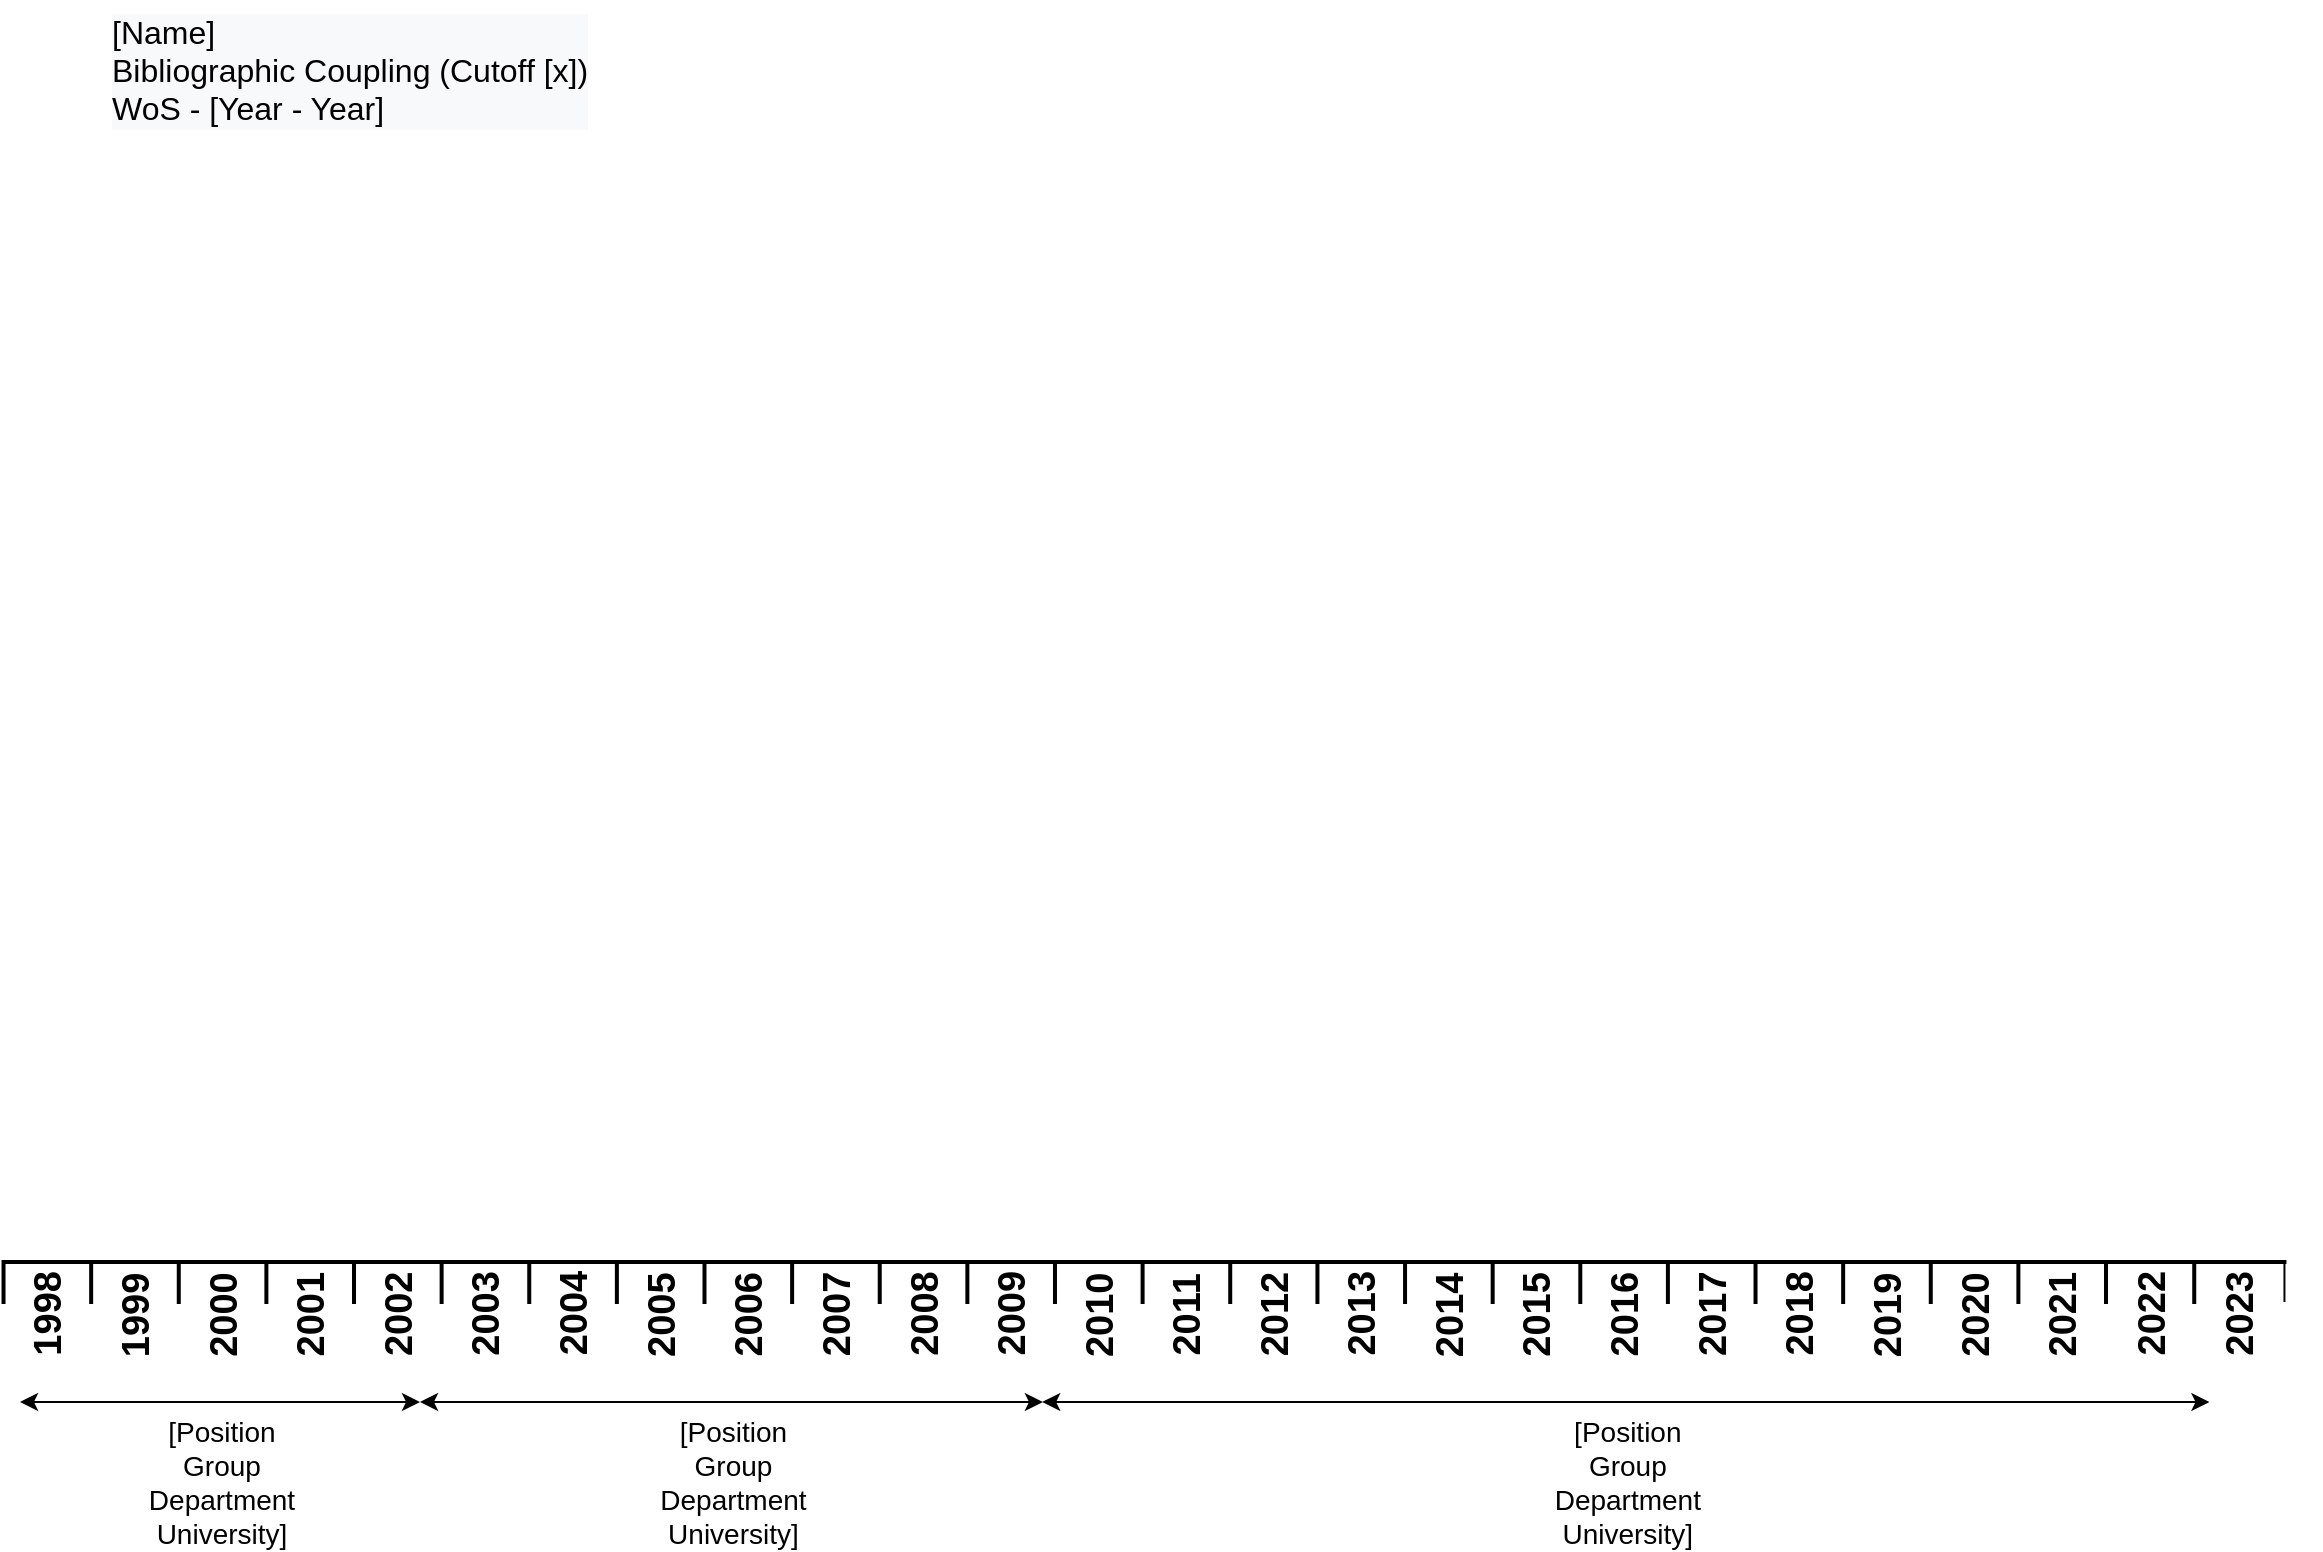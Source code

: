 <mxfile version="21.6.1" type="device">
  <diagram id="UucFHmFJ7zZiVY0_FZmM" name="Seite-1">
    <mxGraphModel dx="1295" dy="768" grid="1" gridSize="10" guides="1" tooltips="1" connect="1" arrows="1" fold="1" page="1" pageScale="1" pageWidth="1169" pageHeight="827" math="0" shadow="0">
      <root>
        <mxCell id="0" />
        <mxCell id="1" parent="0" />
        <mxCell id="791JLaX6_WFQ55FWUATX-5" value="" style="group" parent="1" vertex="1" connectable="0">
          <mxGeometry x="10" y="50" width="1150" height="701" as="geometry" />
        </mxCell>
        <mxCell id="3Stw6r_B2xiS9IpdGpiu-6" value="&lt;div style=&quot;color: rgb(0 , 0 , 0) ; font-family: &amp;quot;helvetica&amp;quot; ; font-style: normal ; font-weight: 400 ; letter-spacing: normal ; text-indent: 0px ; text-transform: none ; word-spacing: 0px ; background-color: rgb(248 , 249 , 250) ; text-align: left&quot;&gt;&lt;div style=&quot;border-color: var(--border-color);&quot;&gt;&lt;font style=&quot;font-size: 16px;&quot;&gt;[Name]&lt;/font&gt;&lt;/div&gt;&lt;span style=&quot;border-color: var(--border-color); text-align: center; font-size: 16px;&quot;&gt;&lt;div style=&quot;border-color: var(--border-color); text-align: left;&quot;&gt;&lt;span style=&quot;border-color: var(--border-color);&quot;&gt;Bibliographic Coupling (Cutoff [x])&lt;/span&gt;&lt;/div&gt;&lt;/span&gt;&lt;span style=&quot;border-color: var(--border-color); text-align: center; font-size: 16px;&quot;&gt;&lt;div style=&quot;border-color: var(--border-color); text-align: left;&quot;&gt;&lt;span style=&quot;border-color: var(--border-color);&quot;&gt;WoS - [Year - Year]&lt;/span&gt;&lt;/div&gt;&lt;/span&gt;&lt;/div&gt;" style="text;whiteSpace=wrap;html=1;" parent="791JLaX6_WFQ55FWUATX-5" vertex="1">
          <mxGeometry x="44.245" width="275.279" height="60" as="geometry" />
        </mxCell>
        <mxCell id="791JLaX6_WFQ55FWUATX-4" value="" style="group" parent="791JLaX6_WFQ55FWUATX-5" vertex="1" connectable="0">
          <mxGeometry y="631" width="1150" height="70" as="geometry" />
        </mxCell>
        <mxCell id="BsLgX9qDjLMDOcHObya5-77" value="[Position&#xa;Group&#xa;Department&#xa;University]" style="endArrow=classic;verticalAlign=top;fontSize=14;startArrow=classic;startFill=1;endFill=1;" parent="791JLaX6_WFQ55FWUATX-4" edge="1">
          <mxGeometry x="-37.812" y="40" width="49.157" height="50" as="geometry">
            <mxPoint y="70" as="sourcePoint" />
            <mxPoint x="200" y="70" as="targetPoint" />
            <mxPoint x="1" as="offset" />
          </mxGeometry>
        </mxCell>
        <mxCell id="BsLgX9qDjLMDOcHObya5-76" value="[Position&#xa;Group&#xa;Department&#xa;University]" style="endArrow=classic;verticalAlign=top;fontSize=14;startArrow=classic;startFill=1;endFill=1;" parent="791JLaX6_WFQ55FWUATX-4" edge="1">
          <mxGeometry x="451.952" y="40" width="60.355" height="50" as="geometry">
            <mxPoint x="511.099" y="70" as="sourcePoint" />
            <mxPoint x="1094.72" y="70" as="targetPoint" />
            <mxPoint x="1" as="offset" />
          </mxGeometry>
        </mxCell>
        <mxCell id="BsLgX9qDjLMDOcHObya5-81" value="[Position&#xa;Group&#xa;Department&#xa;University]" style="endArrow=classic;verticalAlign=top;fontSize=14;startArrow=classic;startFill=1;endFill=1;" parent="791JLaX6_WFQ55FWUATX-4" edge="1">
          <mxGeometry x="165.35" y="40" width="60.355" height="50" as="geometry">
            <mxPoint x="200" y="70" as="sourcePoint" />
            <mxPoint x="511.454" y="70" as="targetPoint" />
            <mxPoint x="1" as="offset" />
          </mxGeometry>
        </mxCell>
        <mxCell id="lpe4yE8V4a6jso3uDnat-5" value="" style="group" parent="791JLaX6_WFQ55FWUATX-4" vertex="1" connectable="0">
          <mxGeometry x="-8.233" width="1096.343" height="20" as="geometry" />
        </mxCell>
        <mxCell id="791JLaX6_WFQ55FWUATX-3" value="2022" style="shape=partialRectangle;whiteSpace=wrap;bottom=0;right=0;fillColor=none;fontSize=19;fontStyle=1;horizontal=0;spacingTop=2;spacingRight=32;strokeWidth=2;" parent="lpe4yE8V4a6jso3uDnat-5" vertex="1">
          <mxGeometry x="1051.237" width="45.106" height="20" as="geometry" />
        </mxCell>
        <mxCell id="BsLgX9qDjLMDOcHObya5-3" value="2021" style="shape=partialRectangle;whiteSpace=wrap;bottom=0;right=0;fillColor=none;fontSize=19;fontStyle=1;horizontal=0;spacingTop=2;spacingRight=32;strokeWidth=2;" parent="lpe4yE8V4a6jso3uDnat-5" vertex="1">
          <mxGeometry x="1007.429" width="43.81" height="20" as="geometry" />
        </mxCell>
        <mxCell id="BsLgX9qDjLMDOcHObya5-4" value="2020" style="shape=partialRectangle;whiteSpace=wrap;bottom=0;right=0;fillColor=none;fontSize=19;fontStyle=1;horizontal=0;spacingTop=2;spacingRight=32;strokeWidth=2;" parent="lpe4yE8V4a6jso3uDnat-5" vertex="1">
          <mxGeometry x="963.617" width="43.81" height="20" as="geometry" />
        </mxCell>
        <mxCell id="BsLgX9qDjLMDOcHObya5-5" value="2019" style="shape=partialRectangle;whiteSpace=wrap;bottom=0;right=0;fillColor=none;fontSize=19;fontStyle=1;horizontal=0;spacingTop=2;spacingRight=32;strokeWidth=2;" parent="lpe4yE8V4a6jso3uDnat-5" vertex="1">
          <mxGeometry x="919.806" width="43.81" height="20" as="geometry" />
        </mxCell>
        <mxCell id="BsLgX9qDjLMDOcHObya5-6" value="2018" style="shape=partialRectangle;whiteSpace=wrap;bottom=0;right=0;fillColor=none;fontSize=19;fontStyle=1;horizontal=0;spacingTop=2;spacingRight=32;strokeWidth=2;" parent="lpe4yE8V4a6jso3uDnat-5" vertex="1">
          <mxGeometry x="875.996" width="43.81" height="20" as="geometry" />
        </mxCell>
        <mxCell id="BsLgX9qDjLMDOcHObya5-7" value="2017" style="shape=partialRectangle;whiteSpace=wrap;bottom=0;right=0;fillColor=none;fontSize=19;fontStyle=1;horizontal=0;spacingTop=2;spacingRight=32;strokeWidth=2;" parent="lpe4yE8V4a6jso3uDnat-5" vertex="1">
          <mxGeometry x="832.186" width="43.81" height="20" as="geometry" />
        </mxCell>
        <mxCell id="BsLgX9qDjLMDOcHObya5-8" value="2016" style="shape=partialRectangle;whiteSpace=wrap;bottom=0;right=0;fillColor=none;fontSize=19;fontStyle=1;horizontal=0;spacingTop=2;spacingRight=32;strokeWidth=2;" parent="lpe4yE8V4a6jso3uDnat-5" vertex="1">
          <mxGeometry x="788.376" width="43.81" height="20" as="geometry" />
        </mxCell>
        <mxCell id="BsLgX9qDjLMDOcHObya5-9" value="2015" style="shape=partialRectangle;whiteSpace=wrap;bottom=0;right=0;fillColor=none;fontSize=19;fontStyle=1;horizontal=0;spacingTop=2;spacingRight=32;strokeWidth=2;" parent="lpe4yE8V4a6jso3uDnat-5" vertex="1">
          <mxGeometry x="744.566" width="43.81" height="20" as="geometry" />
        </mxCell>
        <mxCell id="BsLgX9qDjLMDOcHObya5-10" value="2014" style="shape=partialRectangle;whiteSpace=wrap;bottom=0;right=0;fillColor=none;fontSize=19;fontStyle=1;horizontal=0;spacingTop=2;spacingRight=32;strokeWidth=2;" parent="lpe4yE8V4a6jso3uDnat-5" vertex="1">
          <mxGeometry x="700.756" width="43.81" height="20" as="geometry" />
        </mxCell>
        <mxCell id="BsLgX9qDjLMDOcHObya5-11" value="2013" style="shape=partialRectangle;whiteSpace=wrap;bottom=0;right=0;fillColor=none;fontSize=19;fontStyle=1;horizontal=0;spacingTop=2;spacingRight=32;strokeWidth=2;" parent="lpe4yE8V4a6jso3uDnat-5" vertex="1">
          <mxGeometry x="656.946" width="43.81" height="20" as="geometry" />
        </mxCell>
        <mxCell id="BsLgX9qDjLMDOcHObya5-12" value="2012" style="shape=partialRectangle;whiteSpace=wrap;bottom=0;right=0;fillColor=none;fontSize=19;fontStyle=1;horizontal=0;spacingTop=2;spacingRight=32;strokeWidth=2;" parent="lpe4yE8V4a6jso3uDnat-5" vertex="1">
          <mxGeometry x="613.341" width="43.81" height="20" as="geometry" />
        </mxCell>
        <mxCell id="BsLgX9qDjLMDOcHObya5-13" value="2011" style="shape=partialRectangle;whiteSpace=wrap;bottom=0;right=0;fillColor=none;fontSize=19;fontStyle=1;horizontal=0;spacingTop=2;spacingRight=32;strokeWidth=2;" parent="lpe4yE8V4a6jso3uDnat-5" vertex="1">
          <mxGeometry x="569.531" width="43.81" height="20" as="geometry" />
        </mxCell>
        <mxCell id="BsLgX9qDjLMDOcHObya5-14" value="2010" style="shape=partialRectangle;whiteSpace=wrap;bottom=0;right=0;fillColor=none;fontSize=19;fontStyle=1;horizontal=0;spacingTop=2;spacingRight=32;strokeWidth=2;" parent="lpe4yE8V4a6jso3uDnat-5" vertex="1">
          <mxGeometry x="525.721" width="43.81" height="20" as="geometry" />
        </mxCell>
        <mxCell id="BsLgX9qDjLMDOcHObya5-15" value="2009" style="shape=partialRectangle;whiteSpace=wrap;bottom=0;right=0;fillColor=none;fontSize=19;fontStyle=1;horizontal=0;spacingTop=2;spacingRight=32;strokeWidth=2;" parent="lpe4yE8V4a6jso3uDnat-5" vertex="1">
          <mxGeometry x="481.911" width="43.81" height="20" as="geometry" />
        </mxCell>
        <mxCell id="BsLgX9qDjLMDOcHObya5-16" value="2008" style="shape=partialRectangle;whiteSpace=wrap;bottom=0;right=0;fillColor=none;fontSize=19;fontStyle=1;horizontal=0;spacingTop=2;spacingRight=32;strokeWidth=2;" parent="lpe4yE8V4a6jso3uDnat-5" vertex="1">
          <mxGeometry x="438.101" width="43.81" height="20" as="geometry" />
        </mxCell>
        <mxCell id="BsLgX9qDjLMDOcHObya5-17" value="2007" style="shape=partialRectangle;whiteSpace=wrap;bottom=0;right=0;fillColor=none;fontSize=19;fontStyle=1;horizontal=0;spacingTop=2;spacingRight=32;strokeWidth=2;" parent="lpe4yE8V4a6jso3uDnat-5" vertex="1">
          <mxGeometry x="394.291" width="43.81" height="20" as="geometry" />
        </mxCell>
        <mxCell id="BsLgX9qDjLMDOcHObya5-18" value="2006" style="shape=partialRectangle;whiteSpace=wrap;bottom=0;right=0;fillColor=none;fontSize=19;fontStyle=1;horizontal=0;spacingTop=2;spacingRight=32;strokeWidth=2;" parent="lpe4yE8V4a6jso3uDnat-5" vertex="1">
          <mxGeometry x="350.481" width="43.81" height="20" as="geometry" />
        </mxCell>
        <mxCell id="BsLgX9qDjLMDOcHObya5-19" value="2005" style="shape=partialRectangle;whiteSpace=wrap;bottom=0;right=0;fillColor=none;fontSize=19;fontStyle=1;horizontal=0;spacingTop=2;spacingRight=32;strokeWidth=2;" parent="lpe4yE8V4a6jso3uDnat-5" vertex="1">
          <mxGeometry x="306.671" width="43.81" height="20" as="geometry" />
        </mxCell>
        <mxCell id="BsLgX9qDjLMDOcHObya5-20" value="2004" style="shape=partialRectangle;whiteSpace=wrap;bottom=0;right=0;fillColor=none;fontSize=19;fontStyle=1;horizontal=0;spacingTop=2;spacingRight=32;strokeWidth=2;" parent="lpe4yE8V4a6jso3uDnat-5" vertex="1">
          <mxGeometry x="262.86" width="43.81" height="20" as="geometry" />
        </mxCell>
        <mxCell id="BsLgX9qDjLMDOcHObya5-21" value="2003" style="shape=partialRectangle;whiteSpace=wrap;bottom=0;right=0;fillColor=none;fontSize=19;fontStyle=1;horizontal=0;spacingTop=2;spacingRight=32;strokeWidth=2;" parent="lpe4yE8V4a6jso3uDnat-5" vertex="1">
          <mxGeometry x="219.05" width="43.81" height="20" as="geometry" />
        </mxCell>
        <mxCell id="BsLgX9qDjLMDOcHObya5-22" value="2002" style="shape=partialRectangle;whiteSpace=wrap;bottom=0;right=0;fillColor=none;fontSize=19;fontStyle=1;horizontal=0;spacingTop=2;spacingRight=32;strokeWidth=2;" parent="lpe4yE8V4a6jso3uDnat-5" vertex="1">
          <mxGeometry x="175.24" width="43.81" height="20" as="geometry" />
        </mxCell>
        <mxCell id="BsLgX9qDjLMDOcHObya5-23" value="2001" style="shape=partialRectangle;whiteSpace=wrap;bottom=0;right=0;fillColor=none;fontSize=19;fontStyle=1;horizontal=0;spacingTop=2;spacingRight=32;strokeWidth=2;" parent="lpe4yE8V4a6jso3uDnat-5" vertex="1">
          <mxGeometry x="131.43" width="43.81" height="20" as="geometry" />
        </mxCell>
        <mxCell id="BsLgX9qDjLMDOcHObya5-24" value="2000" style="shape=partialRectangle;whiteSpace=wrap;bottom=0;right=0;fillColor=none;fontSize=19;fontStyle=1;horizontal=0;spacingTop=2;spacingRight=32;strokeWidth=2;" parent="lpe4yE8V4a6jso3uDnat-5" vertex="1">
          <mxGeometry x="87.62" width="43.81" height="20" as="geometry" />
        </mxCell>
        <mxCell id="BsLgX9qDjLMDOcHObya5-25" value="1999" style="shape=partialRectangle;whiteSpace=wrap;bottom=0;right=0;fillColor=none;fontSize=19;fontStyle=1;horizontal=0;spacingTop=2;spacingRight=32;strokeWidth=2;" parent="lpe4yE8V4a6jso3uDnat-5" vertex="1">
          <mxGeometry x="43.81" width="43.81" height="20" as="geometry" />
        </mxCell>
        <mxCell id="BsLgX9qDjLMDOcHObya5-26" value="1998" style="shape=partialRectangle;whiteSpace=wrap;bottom=0;right=0;fillColor=none;fontSize=19;fontStyle=1;horizontal=0;spacingTop=2;spacingRight=32;strokeWidth=2;" parent="lpe4yE8V4a6jso3uDnat-5" vertex="1">
          <mxGeometry width="43.81" height="20" as="geometry" />
        </mxCell>
        <mxCell id="lpe4yE8V4a6jso3uDnat-1" value="2023" style="shape=partialRectangle;whiteSpace=wrap;bottom=0;right=0;fillColor=none;fontSize=19;fontStyle=1;horizontal=0;spacingTop=2;spacingRight=32;strokeWidth=2;" parent="791JLaX6_WFQ55FWUATX-4" vertex="1">
          <mxGeometry x="1087.12" width="45.106" height="20" as="geometry" />
        </mxCell>
        <mxCell id="lpe4yE8V4a6jso3uDnat-2" style="edgeStyle=orthogonalEdgeStyle;rounded=0;orthogonalLoop=1;jettySize=auto;html=1;exitX=1;exitY=1;exitDx=0;exitDy=0;entryX=1;entryY=0;entryDx=0;entryDy=0;endArrow=none;endFill=0;" parent="791JLaX6_WFQ55FWUATX-4" source="lpe4yE8V4a6jso3uDnat-1" target="lpe4yE8V4a6jso3uDnat-1" edge="1">
          <mxGeometry relative="1" as="geometry" />
        </mxCell>
      </root>
    </mxGraphModel>
  </diagram>
</mxfile>

